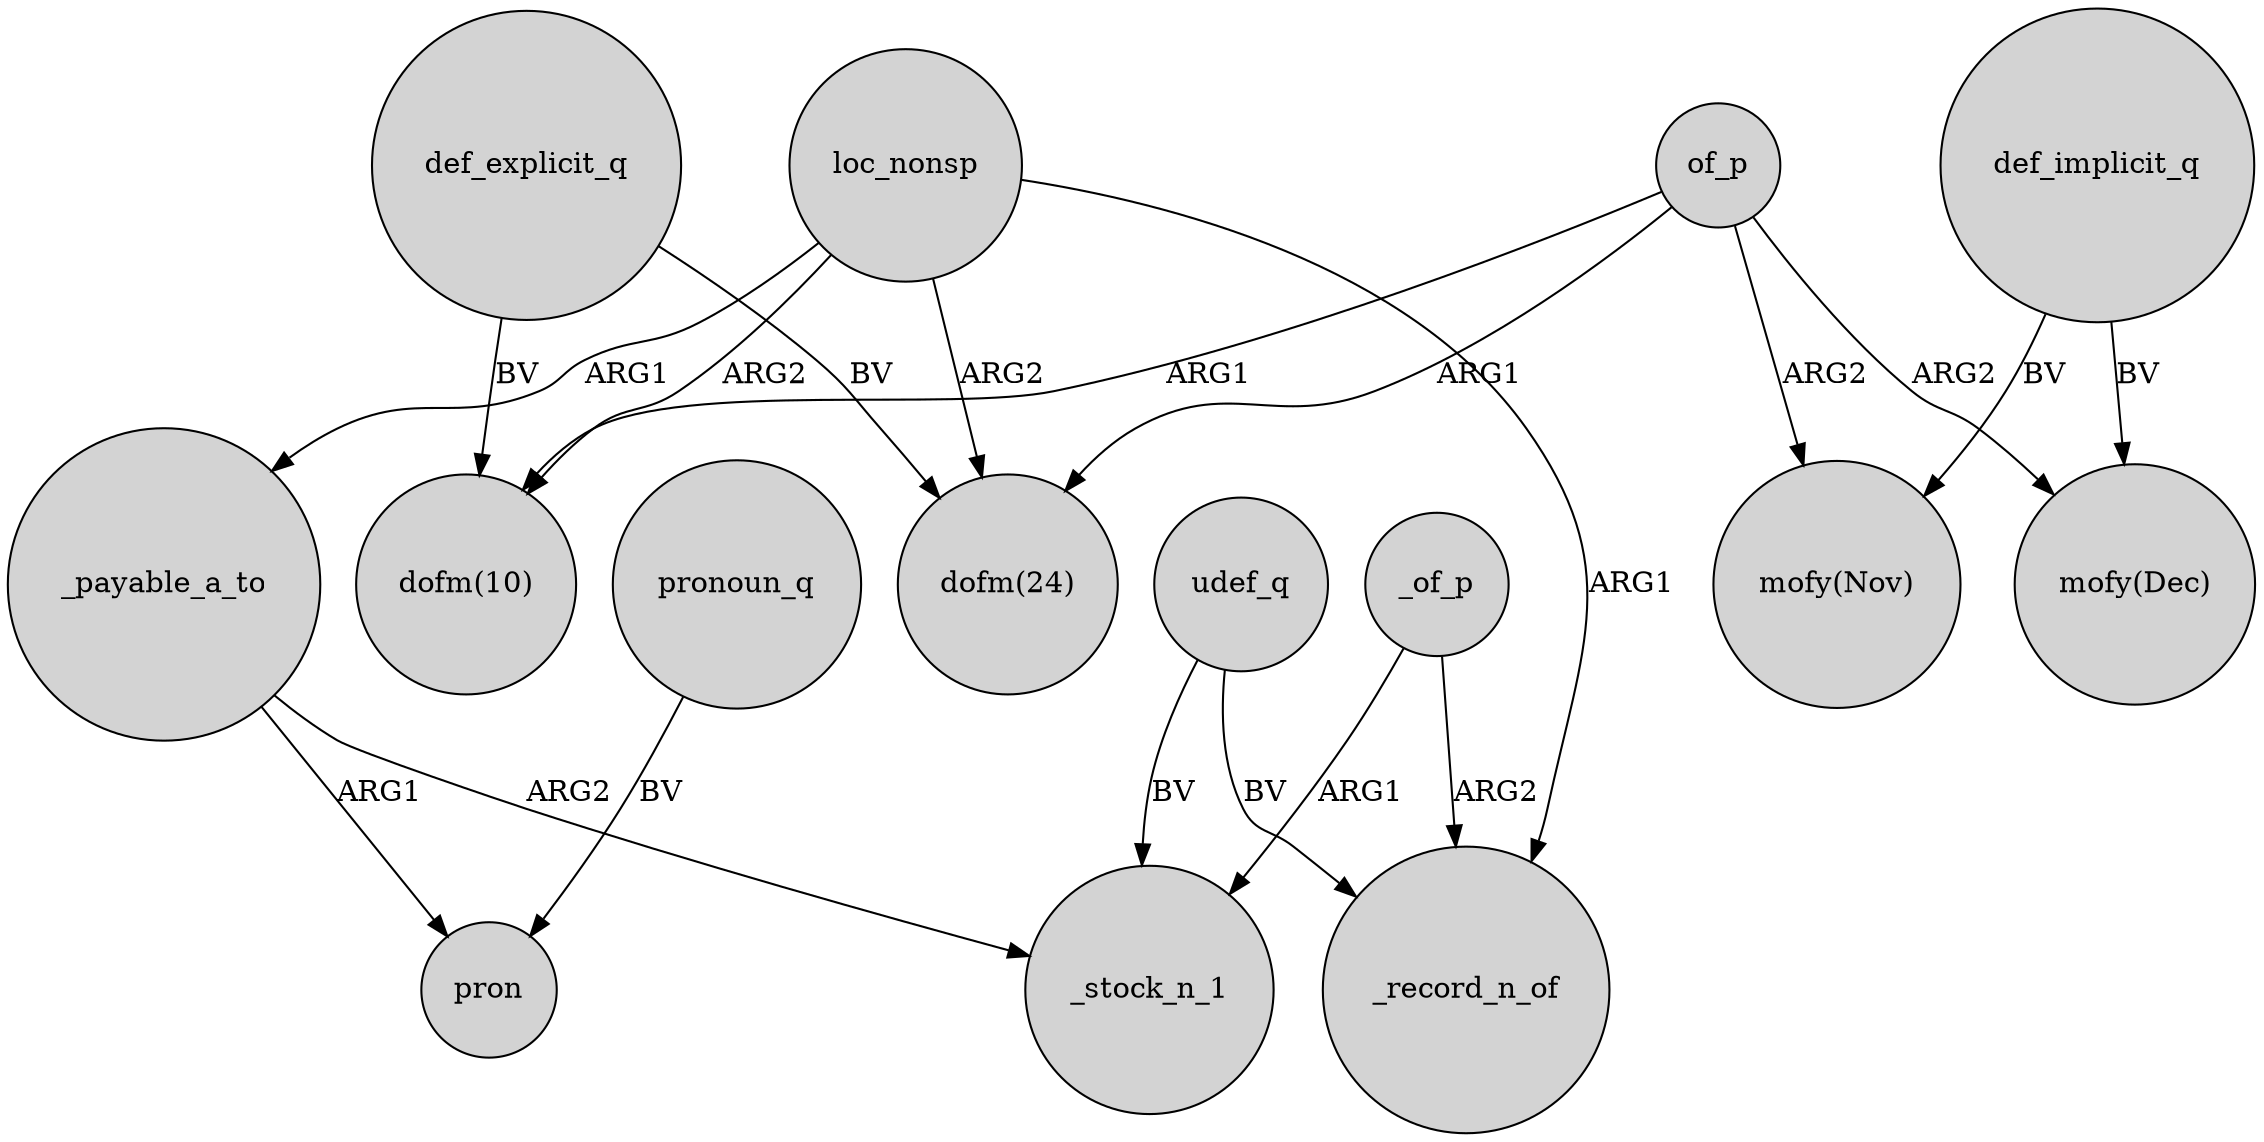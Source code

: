 digraph {
	node [shape=circle style=filled]
	def_explicit_q -> "dofm(10)" [label=BV]
	loc_nonsp -> _payable_a_to [label=ARG1]
	def_implicit_q -> "mofy(Dec)" [label=BV]
	_payable_a_to -> _stock_n_1 [label=ARG2]
	loc_nonsp -> _record_n_of [label=ARG1]
	udef_q -> _record_n_of [label=BV]
	_payable_a_to -> pron [label=ARG1]
	def_explicit_q -> "dofm(24)" [label=BV]
	pronoun_q -> pron [label=BV]
	_of_p -> _stock_n_1 [label=ARG1]
	udef_q -> _stock_n_1 [label=BV]
	loc_nonsp -> "dofm(24)" [label=ARG2]
	_of_p -> _record_n_of [label=ARG2]
	of_p -> "dofm(24)" [label=ARG1]
	loc_nonsp -> "dofm(10)" [label=ARG2]
	of_p -> "mofy(Nov)" [label=ARG2]
	def_implicit_q -> "mofy(Nov)" [label=BV]
	of_p -> "dofm(10)" [label=ARG1]
	of_p -> "mofy(Dec)" [label=ARG2]
}
